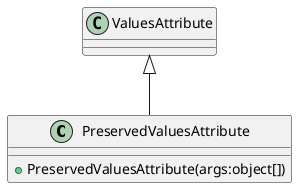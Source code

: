 @startuml
class PreservedValuesAttribute {
    + PreservedValuesAttribute(args:object[])
}
ValuesAttribute <|-- PreservedValuesAttribute
@enduml

